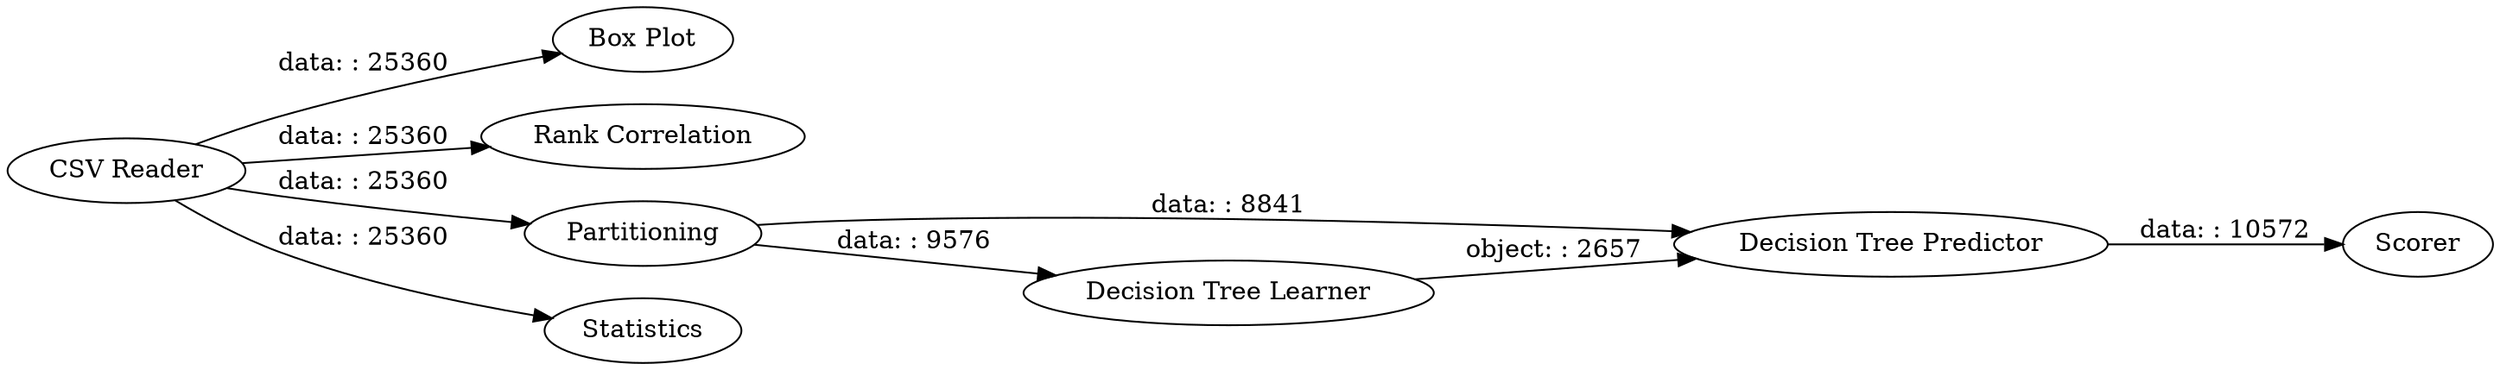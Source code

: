 digraph {
	"-5618841241792524616_5" [label="Box Plot"]
	"-5618841241792524616_1" [label="CSV Reader"]
	"-5618841241792524616_8" [label="Decision Tree Predictor"]
	"-5618841241792524616_4" [label="Rank Correlation"]
	"-5618841241792524616_7" [label="Decision Tree Learner"]
	"-5618841241792524616_6" [label=Partitioning]
	"-5618841241792524616_9" [label=Scorer]
	"-5618841241792524616_2" [label=Statistics]
	"-5618841241792524616_1" -> "-5618841241792524616_5" [label="data: : 25360"]
	"-5618841241792524616_1" -> "-5618841241792524616_2" [label="data: : 25360"]
	"-5618841241792524616_7" -> "-5618841241792524616_8" [label="object: : 2657"]
	"-5618841241792524616_6" -> "-5618841241792524616_8" [label="data: : 8841"]
	"-5618841241792524616_6" -> "-5618841241792524616_7" [label="data: : 9576"]
	"-5618841241792524616_8" -> "-5618841241792524616_9" [label="data: : 10572"]
	"-5618841241792524616_1" -> "-5618841241792524616_4" [label="data: : 25360"]
	"-5618841241792524616_1" -> "-5618841241792524616_6" [label="data: : 25360"]
	rankdir=LR
}
